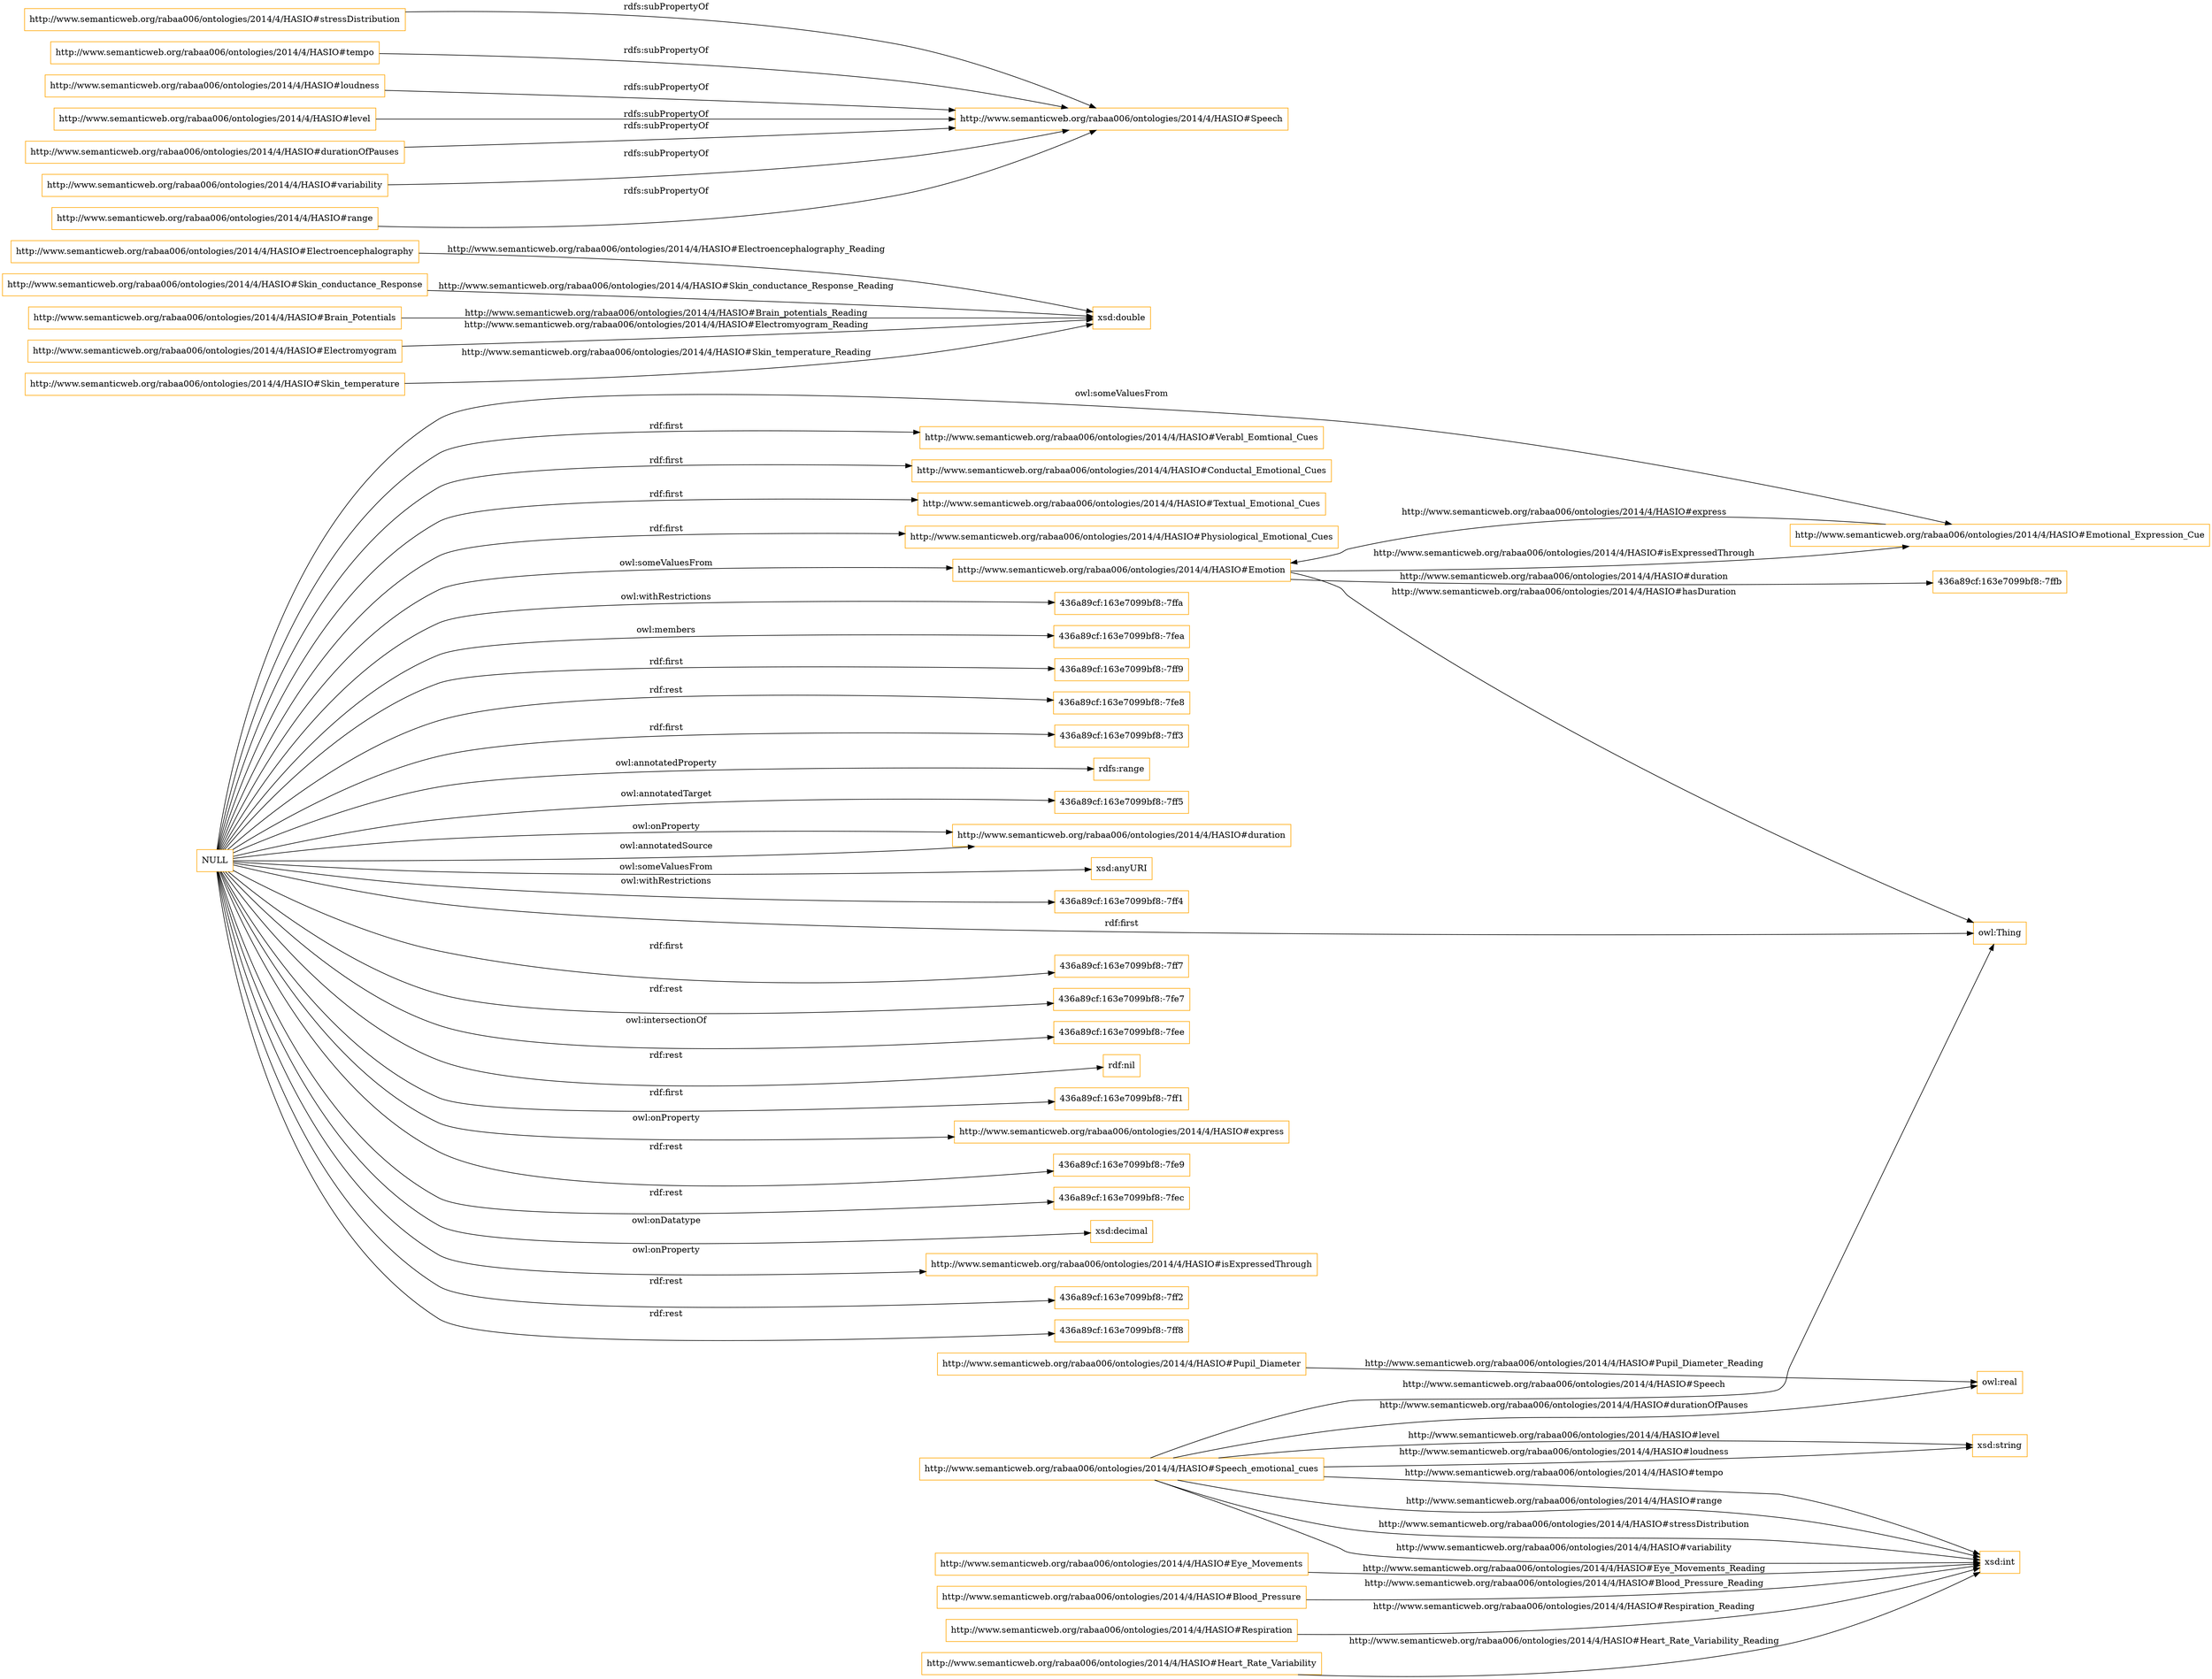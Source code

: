 digraph ar2dtool_diagram { 
rankdir=LR;
size="1501"
node [shape = rectangle, color="orange"]; "http://www.semanticweb.org/rabaa006/ontologies/2014/4/HASIO#Emotion" "http://www.semanticweb.org/rabaa006/ontologies/2014/4/HASIO#Verabl_Eomtional_Cues" "http://www.semanticweb.org/rabaa006/ontologies/2014/4/HASIO#Electroencephalography" "http://www.semanticweb.org/rabaa006/ontologies/2014/4/HASIO#Conductal_Emotional_Cues" "http://www.semanticweb.org/rabaa006/ontologies/2014/4/HASIO#Pupil_Diameter" "http://www.semanticweb.org/rabaa006/ontologies/2014/4/HASIO#Heart_Rate_Variability" "http://www.semanticweb.org/rabaa006/ontologies/2014/4/HASIO#Eye_Movements" "http://www.semanticweb.org/rabaa006/ontologies/2014/4/HASIO#Skin_conductance_Response" "http://www.semanticweb.org/rabaa006/ontologies/2014/4/HASIO#Textual_Emotional_Cues" "http://www.semanticweb.org/rabaa006/ontologies/2014/4/HASIO#Speech_emotional_cues" "http://www.semanticweb.org/rabaa006/ontologies/2014/4/HASIO#Physiological_Emotional_Cues" "http://www.semanticweb.org/rabaa006/ontologies/2014/4/HASIO#Brain_Potentials" "http://www.semanticweb.org/rabaa006/ontologies/2014/4/HASIO#Blood_Pressure" "http://www.semanticweb.org/rabaa006/ontologies/2014/4/HASIO#Emotional_Expression_Cue" "http://www.semanticweb.org/rabaa006/ontologies/2014/4/HASIO#Electromyogram" "http://www.semanticweb.org/rabaa006/ontologies/2014/4/HASIO#Respiration" "http://www.semanticweb.org/rabaa006/ontologies/2014/4/HASIO#Skin_temperature" ; /*classes style*/
	"NULL" -> "436a89cf:163e7099bf8:-7ffa" [ label = "owl:withRestrictions" ];
	"NULL" -> "436a89cf:163e7099bf8:-7fea" [ label = "owl:members" ];
	"NULL" -> "436a89cf:163e7099bf8:-7ff9" [ label = "rdf:first" ];
	"NULL" -> "436a89cf:163e7099bf8:-7fe8" [ label = "rdf:rest" ];
	"NULL" -> "436a89cf:163e7099bf8:-7ff3" [ label = "rdf:first" ];
	"NULL" -> "http://www.semanticweb.org/rabaa006/ontologies/2014/4/HASIO#Physiological_Emotional_Cues" [ label = "rdf:first" ];
	"NULL" -> "rdfs:range" [ label = "owl:annotatedProperty" ];
	"NULL" -> "436a89cf:163e7099bf8:-7ff5" [ label = "owl:annotatedTarget" ];
	"NULL" -> "http://www.semanticweb.org/rabaa006/ontologies/2014/4/HASIO#duration" [ label = "owl:onProperty" ];
	"NULL" -> "xsd:anyURI" [ label = "owl:someValuesFrom" ];
	"NULL" -> "http://www.semanticweb.org/rabaa006/ontologies/2014/4/HASIO#duration" [ label = "owl:annotatedSource" ];
	"NULL" -> "436a89cf:163e7099bf8:-7ff4" [ label = "owl:withRestrictions" ];
	"NULL" -> "owl:Thing" [ label = "rdf:first" ];
	"NULL" -> "436a89cf:163e7099bf8:-7ff7" [ label = "rdf:first" ];
	"NULL" -> "436a89cf:163e7099bf8:-7fe7" [ label = "rdf:rest" ];
	"NULL" -> "http://www.semanticweb.org/rabaa006/ontologies/2014/4/HASIO#Conductal_Emotional_Cues" [ label = "rdf:first" ];
	"NULL" -> "436a89cf:163e7099bf8:-7fee" [ label = "owl:intersectionOf" ];
	"NULL" -> "rdf:nil" [ label = "rdf:rest" ];
	"NULL" -> "436a89cf:163e7099bf8:-7ff1" [ label = "rdf:first" ];
	"NULL" -> "http://www.semanticweb.org/rabaa006/ontologies/2014/4/HASIO#express" [ label = "owl:onProperty" ];
	"NULL" -> "http://www.semanticweb.org/rabaa006/ontologies/2014/4/HASIO#Emotional_Expression_Cue" [ label = "owl:someValuesFrom" ];
	"NULL" -> "436a89cf:163e7099bf8:-7fe9" [ label = "rdf:rest" ];
	"NULL" -> "http://www.semanticweb.org/rabaa006/ontologies/2014/4/HASIO#Textual_Emotional_Cues" [ label = "rdf:first" ];
	"NULL" -> "436a89cf:163e7099bf8:-7fec" [ label = "rdf:rest" ];
	"NULL" -> "xsd:decimal" [ label = "owl:onDatatype" ];
	"NULL" -> "http://www.semanticweb.org/rabaa006/ontologies/2014/4/HASIO#Verabl_Eomtional_Cues" [ label = "rdf:first" ];
	"NULL" -> "http://www.semanticweb.org/rabaa006/ontologies/2014/4/HASIO#isExpressedThrough" [ label = "owl:onProperty" ];
	"NULL" -> "436a89cf:163e7099bf8:-7ff2" [ label = "rdf:rest" ];
	"NULL" -> "436a89cf:163e7099bf8:-7ff8" [ label = "rdf:rest" ];
	"NULL" -> "http://www.semanticweb.org/rabaa006/ontologies/2014/4/HASIO#Emotion" [ label = "owl:someValuesFrom" ];
	"http://www.semanticweb.org/rabaa006/ontologies/2014/4/HASIO#stressDistribution" -> "http://www.semanticweb.org/rabaa006/ontologies/2014/4/HASIO#Speech" [ label = "rdfs:subPropertyOf" ];
	"http://www.semanticweb.org/rabaa006/ontologies/2014/4/HASIO#tempo" -> "http://www.semanticweb.org/rabaa006/ontologies/2014/4/HASIO#Speech" [ label = "rdfs:subPropertyOf" ];
	"http://www.semanticweb.org/rabaa006/ontologies/2014/4/HASIO#loudness" -> "http://www.semanticweb.org/rabaa006/ontologies/2014/4/HASIO#Speech" [ label = "rdfs:subPropertyOf" ];
	"http://www.semanticweb.org/rabaa006/ontologies/2014/4/HASIO#level" -> "http://www.semanticweb.org/rabaa006/ontologies/2014/4/HASIO#Speech" [ label = "rdfs:subPropertyOf" ];
	"http://www.semanticweb.org/rabaa006/ontologies/2014/4/HASIO#durationOfPauses" -> "http://www.semanticweb.org/rabaa006/ontologies/2014/4/HASIO#Speech" [ label = "rdfs:subPropertyOf" ];
	"http://www.semanticweb.org/rabaa006/ontologies/2014/4/HASIO#variability" -> "http://www.semanticweb.org/rabaa006/ontologies/2014/4/HASIO#Speech" [ label = "rdfs:subPropertyOf" ];
	"http://www.semanticweb.org/rabaa006/ontologies/2014/4/HASIO#range" -> "http://www.semanticweb.org/rabaa006/ontologies/2014/4/HASIO#Speech" [ label = "rdfs:subPropertyOf" ];
	"http://www.semanticweb.org/rabaa006/ontologies/2014/4/HASIO#Speech_emotional_cues" -> "owl:real" [ label = "http://www.semanticweb.org/rabaa006/ontologies/2014/4/HASIO#durationOfPauses" ];
	"http://www.semanticweb.org/rabaa006/ontologies/2014/4/HASIO#Heart_Rate_Variability" -> "xsd:int" [ label = "http://www.semanticweb.org/rabaa006/ontologies/2014/4/HASIO#Heart_Rate_Variability_Reading" ];
	"http://www.semanticweb.org/rabaa006/ontologies/2014/4/HASIO#Speech_emotional_cues" -> "xsd:int" [ label = "http://www.semanticweb.org/rabaa006/ontologies/2014/4/HASIO#tempo" ];
	"http://www.semanticweb.org/rabaa006/ontologies/2014/4/HASIO#Speech_emotional_cues" -> "xsd:int" [ label = "http://www.semanticweb.org/rabaa006/ontologies/2014/4/HASIO#range" ];
	"http://www.semanticweb.org/rabaa006/ontologies/2014/4/HASIO#Eye_Movements" -> "xsd:int" [ label = "http://www.semanticweb.org/rabaa006/ontologies/2014/4/HASIO#Eye_Movements_Reading" ];
	"http://www.semanticweb.org/rabaa006/ontologies/2014/4/HASIO#Speech_emotional_cues" -> "xsd:int" [ label = "http://www.semanticweb.org/rabaa006/ontologies/2014/4/HASIO#stressDistribution" ];
	"http://www.semanticweb.org/rabaa006/ontologies/2014/4/HASIO#Emotion" -> "436a89cf:163e7099bf8:-7ffb" [ label = "http://www.semanticweb.org/rabaa006/ontologies/2014/4/HASIO#duration" ];
	"http://www.semanticweb.org/rabaa006/ontologies/2014/4/HASIO#Speech_emotional_cues" -> "xsd:string" [ label = "http://www.semanticweb.org/rabaa006/ontologies/2014/4/HASIO#loudness" ];
	"http://www.semanticweb.org/rabaa006/ontologies/2014/4/HASIO#Speech_emotional_cues" -> "xsd:string" [ label = "http://www.semanticweb.org/rabaa006/ontologies/2014/4/HASIO#level" ];
	"http://www.semanticweb.org/rabaa006/ontologies/2014/4/HASIO#Emotion" -> "http://www.semanticweb.org/rabaa006/ontologies/2014/4/HASIO#Emotional_Expression_Cue" [ label = "http://www.semanticweb.org/rabaa006/ontologies/2014/4/HASIO#isExpressedThrough" ];
	"http://www.semanticweb.org/rabaa006/ontologies/2014/4/HASIO#Respiration" -> "xsd:int" [ label = "http://www.semanticweb.org/rabaa006/ontologies/2014/4/HASIO#Respiration_Reading" ];
	"http://www.semanticweb.org/rabaa006/ontologies/2014/4/HASIO#Speech_emotional_cues" -> "owl:Thing" [ label = "http://www.semanticweb.org/rabaa006/ontologies/2014/4/HASIO#Speech" ];
	"http://www.semanticweb.org/rabaa006/ontologies/2014/4/HASIO#Electromyogram" -> "xsd:double" [ label = "http://www.semanticweb.org/rabaa006/ontologies/2014/4/HASIO#Electromyogram_Reading" ];
	"http://www.semanticweb.org/rabaa006/ontologies/2014/4/HASIO#Blood_Pressure" -> "xsd:int" [ label = "http://www.semanticweb.org/rabaa006/ontologies/2014/4/HASIO#Blood_Pressure_Reading" ];
	"http://www.semanticweb.org/rabaa006/ontologies/2014/4/HASIO#Brain_Potentials" -> "xsd:double" [ label = "http://www.semanticweb.org/rabaa006/ontologies/2014/4/HASIO#Brain_potentials_Reading" ];
	"http://www.semanticweb.org/rabaa006/ontologies/2014/4/HASIO#Pupil_Diameter" -> "owl:real" [ label = "http://www.semanticweb.org/rabaa006/ontologies/2014/4/HASIO#Pupil_Diameter_Reading" ];
	"http://www.semanticweb.org/rabaa006/ontologies/2014/4/HASIO#Electroencephalography" -> "xsd:double" [ label = "http://www.semanticweb.org/rabaa006/ontologies/2014/4/HASIO#Electroencephalography_Reading" ];
	"http://www.semanticweb.org/rabaa006/ontologies/2014/4/HASIO#Emotional_Expression_Cue" -> "http://www.semanticweb.org/rabaa006/ontologies/2014/4/HASIO#Emotion" [ label = "http://www.semanticweb.org/rabaa006/ontologies/2014/4/HASIO#express" ];
	"http://www.semanticweb.org/rabaa006/ontologies/2014/4/HASIO#Speech_emotional_cues" -> "xsd:int" [ label = "http://www.semanticweb.org/rabaa006/ontologies/2014/4/HASIO#variability" ];
	"http://www.semanticweb.org/rabaa006/ontologies/2014/4/HASIO#Skin_conductance_Response" -> "xsd:double" [ label = "http://www.semanticweb.org/rabaa006/ontologies/2014/4/HASIO#Skin_conductance_Response_Reading" ];
	"http://www.semanticweb.org/rabaa006/ontologies/2014/4/HASIO#Emotion" -> "owl:Thing" [ label = "http://www.semanticweb.org/rabaa006/ontologies/2014/4/HASIO#hasDuration" ];
	"http://www.semanticweb.org/rabaa006/ontologies/2014/4/HASIO#Skin_temperature" -> "xsd:double" [ label = "http://www.semanticweb.org/rabaa006/ontologies/2014/4/HASIO#Skin_temperature_Reading" ];

}

